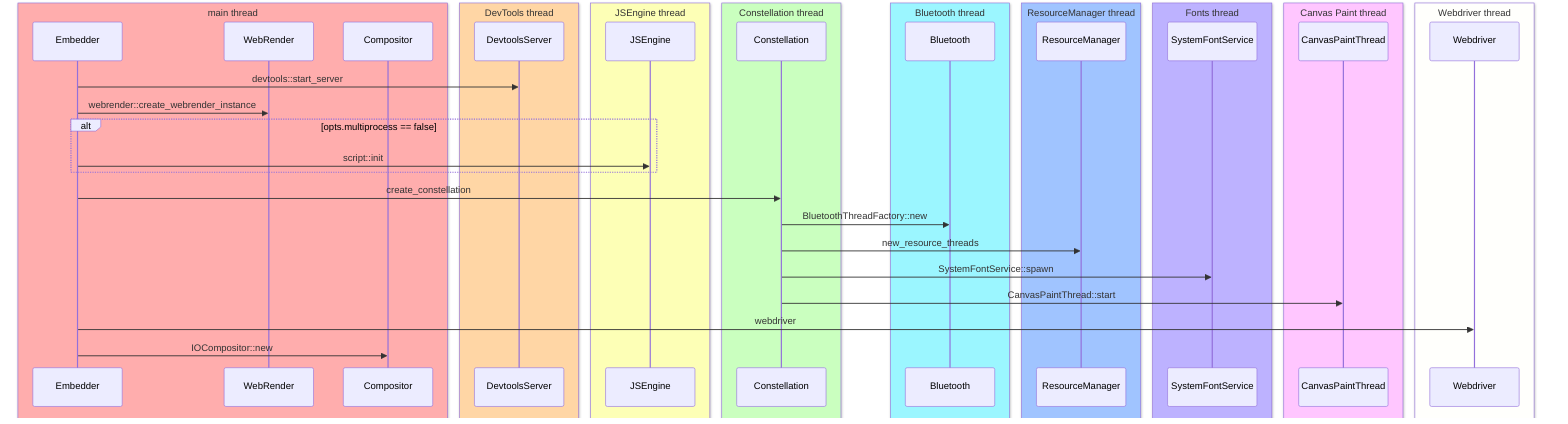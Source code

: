 sequenceDiagram
    box rgb(255, 173, 173) main thread
        participant Embedder
        participant WebRender
        participant Compositor
    end

    box rgb(255, 214, 165) DevTools thread
        participant DevtoolsServer
    end

    box rgb(253, 255, 182) JSEngine thread
        participant JSEngine
    end

    box rgb(202, 255, 191) Constellation thread
    participant Constellation
    end

    box rgb(155, 246, 255) Bluetooth thread
    participant Bluetooth
    end

    box rgb(160, 196, 255) ResourceManager thread
    participant ResourceManager
    end

    box rgb(189, 178, 255) Fonts thread
        participant SystemFontService
    end

    box rgb(255, 198, 255) Canvas Paint thread
        participant CanvasPaintThread
    end

    box rgb(255, 255, 252) Webdriver thread
        participant Webdriver
    end


    Embedder->>DevtoolsServer: devtools::start_server
    Embedder->>WebRender: webrender::create_webrender_instance
    alt opts.multiprocess == false
        Embedder->>JSEngine: script::init
    end
    Embedder->>Constellation: create_constellation
    Constellation->>Bluetooth: BluetoothThreadFactory::new
    Constellation->>ResourceManager: new_resource_threads
    Constellation->>SystemFontService: SystemFontService::spawn
    Constellation->>CanvasPaintThread: CanvasPaintThread::start
    Embedder->>Webdriver: webdriver
    Embedder->>Compositor: IOCompositor::new